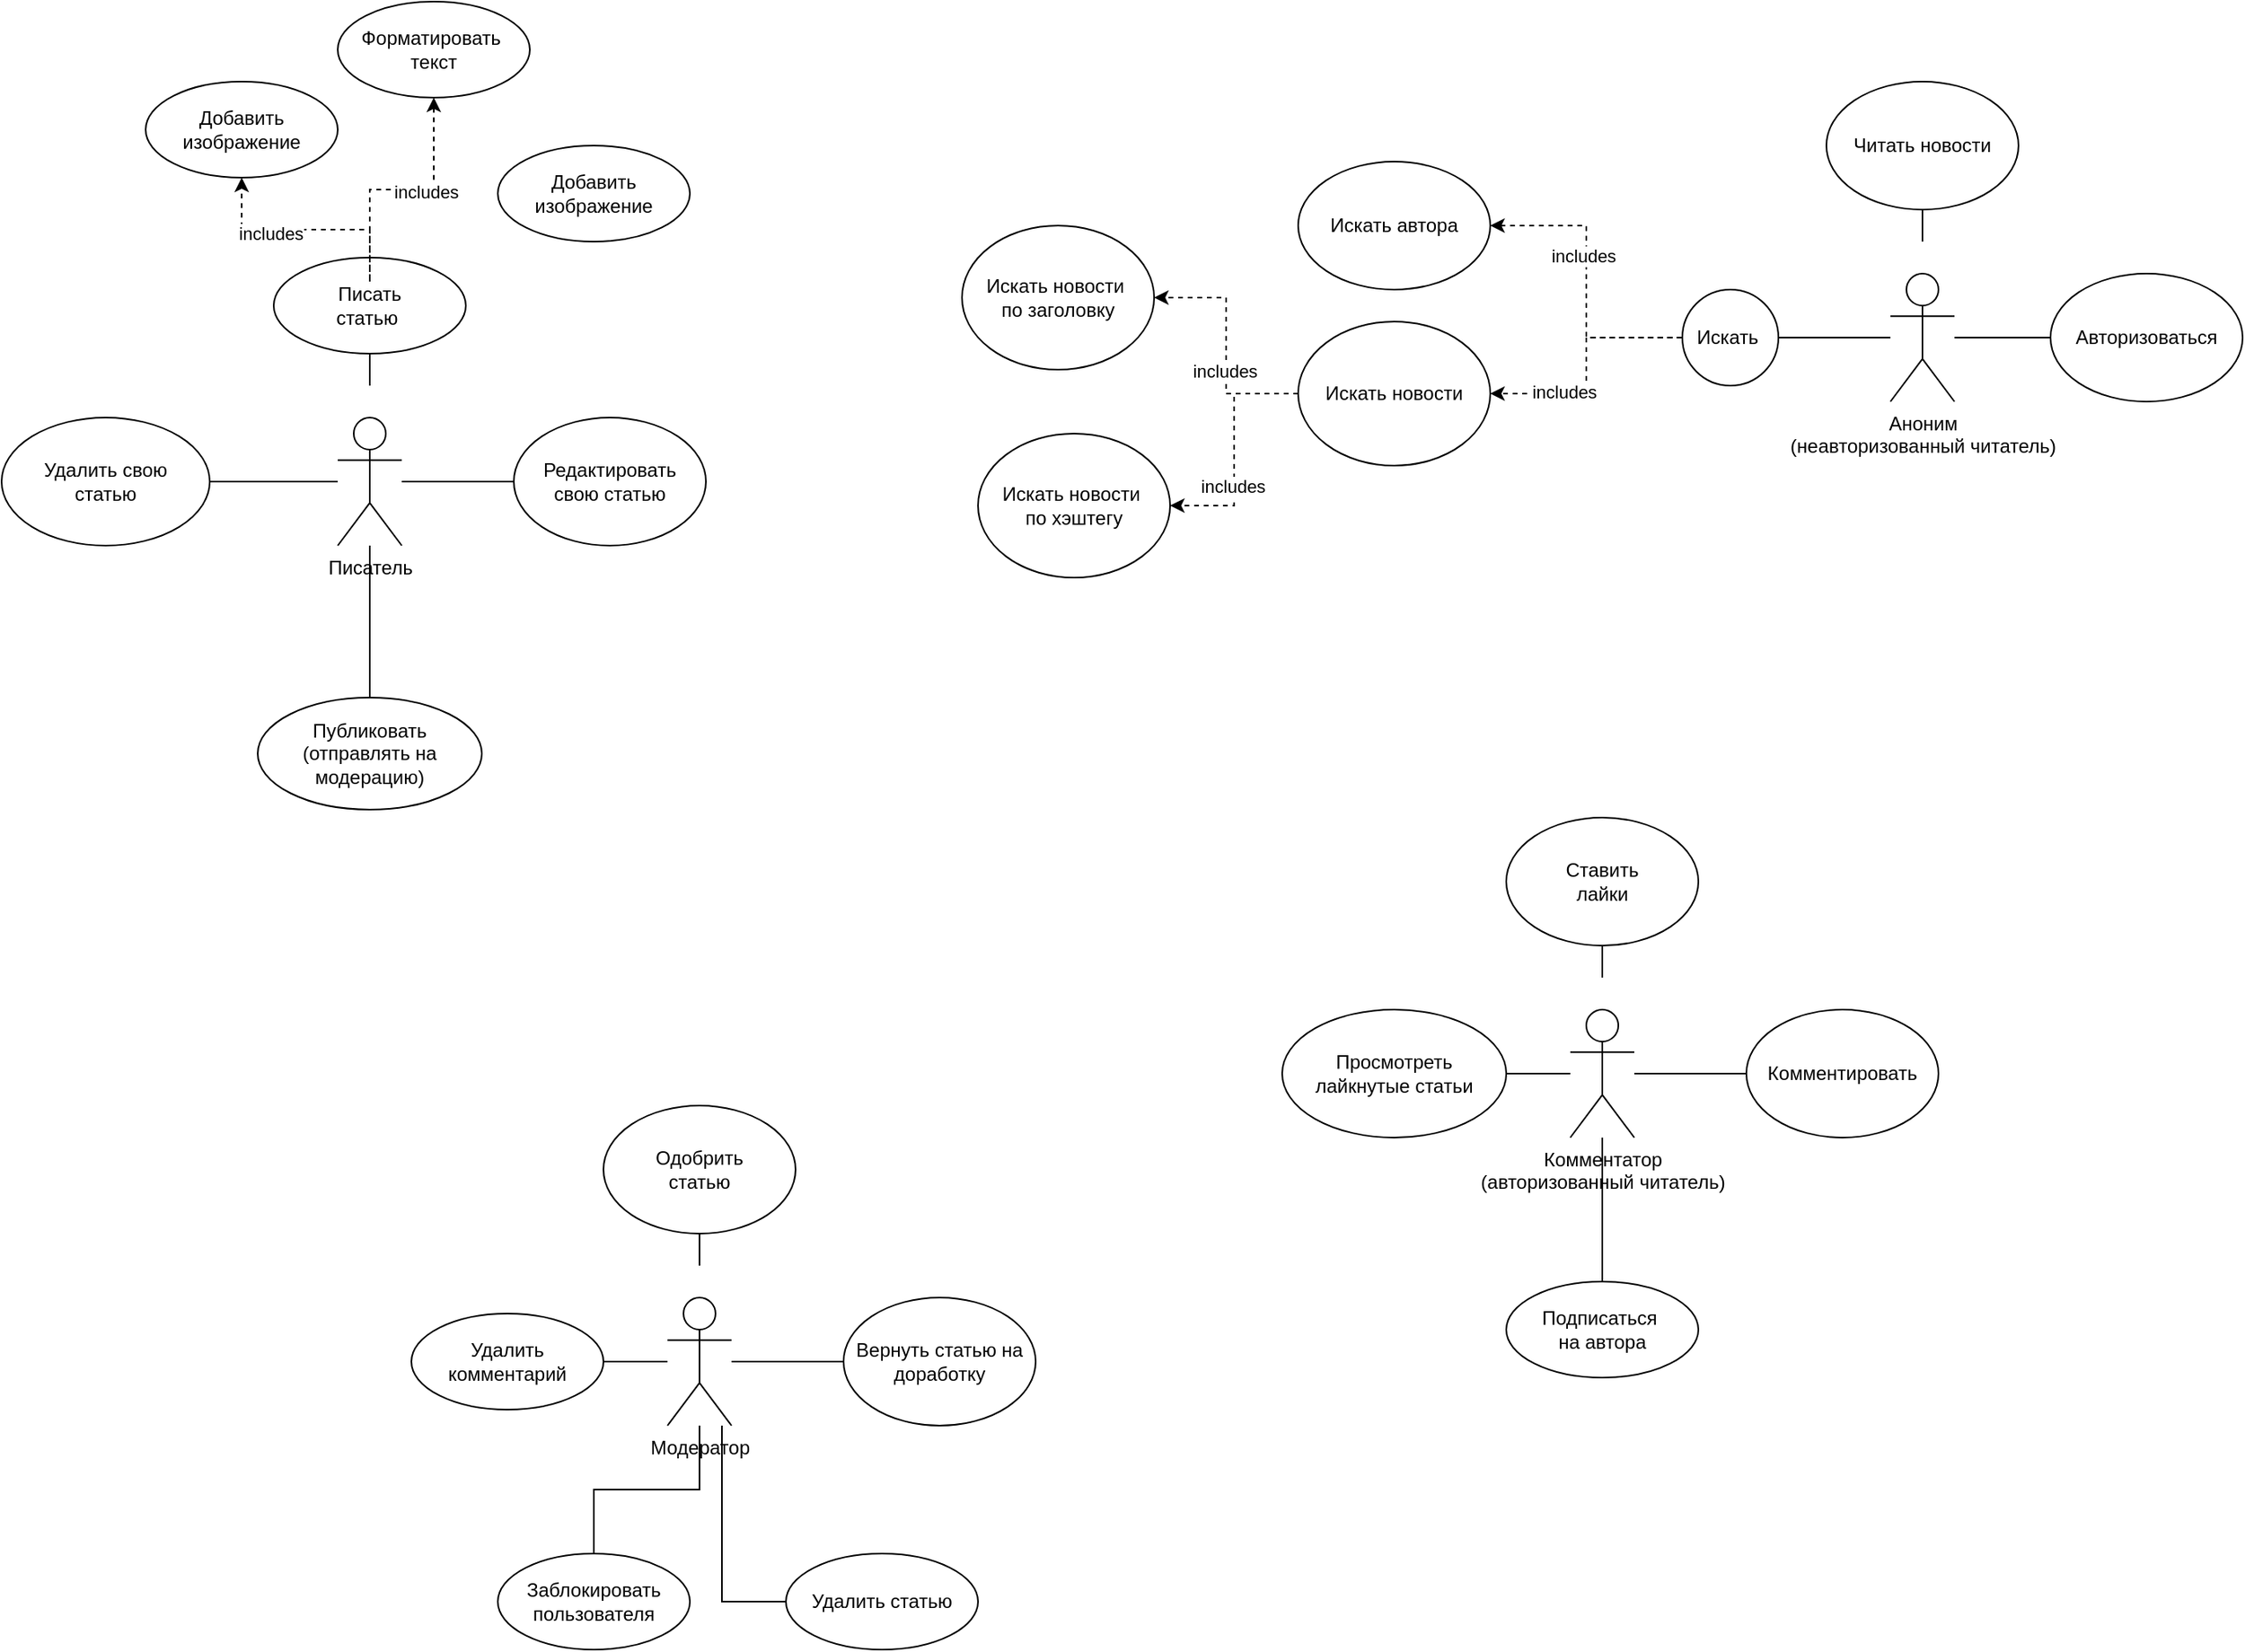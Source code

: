 <mxfile version="20.3.0" type="github">
  <diagram id="75vvSjuyPExEmgrXF6YK" name="Страница 1">
    <mxGraphModel dx="3903" dy="794" grid="1" gridSize="10" guides="1" tooltips="1" connect="1" arrows="1" fold="1" page="1" pageScale="1" pageWidth="827" pageHeight="1169" math="0" shadow="0">
      <root>
        <mxCell id="0" />
        <mxCell id="1" parent="0" />
        <mxCell id="i-rLEYxNE8JiVRypy1al-12" value="Читать новости" style="ellipse;whiteSpace=wrap;html=1;" parent="1" vertex="1">
          <mxGeometry x="-1160" y="120" width="120" height="80" as="geometry" />
        </mxCell>
        <mxCell id="i-rLEYxNE8JiVRypy1al-14" value="Аноним &lt;br&gt;(неавторизованный читатель)" style="shape=umlActor;verticalLabelPosition=bottom;verticalAlign=top;html=1;outlineConnect=0;" parent="1" vertex="1">
          <mxGeometry x="-1120" y="240" width="40" height="80" as="geometry" />
        </mxCell>
        <mxCell id="0I-pgiTPPHatdXtSDhYo-31" value="" style="edgeStyle=orthogonalEdgeStyle;rounded=0;orthogonalLoop=1;jettySize=auto;html=1;strokeColor=default;endArrow=none;endFill=0;" edge="1" parent="1" source="i-rLEYxNE8JiVRypy1al-17" target="i-rLEYxNE8JiVRypy1al-14">
          <mxGeometry relative="1" as="geometry" />
        </mxCell>
        <mxCell id="0I-pgiTPPHatdXtSDhYo-58" value="" style="edgeStyle=orthogonalEdgeStyle;rounded=0;orthogonalLoop=1;jettySize=auto;html=1;strokeColor=default;endArrow=classic;endFill=1;dashed=1;" edge="1" parent="1" source="i-rLEYxNE8JiVRypy1al-17" target="0I-pgiTPPHatdXtSDhYo-57">
          <mxGeometry relative="1" as="geometry" />
        </mxCell>
        <mxCell id="0I-pgiTPPHatdXtSDhYo-73" value="includes" style="edgeLabel;html=1;align=center;verticalAlign=middle;resizable=0;points=[];" vertex="1" connectable="0" parent="0I-pgiTPPHatdXtSDhYo-58">
          <mxGeometry x="0.406" y="-1" relative="1" as="geometry">
            <mxPoint as="offset" />
          </mxGeometry>
        </mxCell>
        <mxCell id="i-rLEYxNE8JiVRypy1al-17" value="Искать&amp;nbsp;" style="ellipse;whiteSpace=wrap;html=1;" parent="1" vertex="1">
          <mxGeometry x="-1250" y="250" width="60" height="60" as="geometry" />
        </mxCell>
        <mxCell id="0I-pgiTPPHatdXtSDhYo-32" value="" style="edgeStyle=orthogonalEdgeStyle;rounded=0;orthogonalLoop=1;jettySize=auto;html=1;strokeColor=default;endArrow=none;endFill=0;" edge="1" parent="1" source="i-rLEYxNE8JiVRypy1al-19" target="i-rLEYxNE8JiVRypy1al-14">
          <mxGeometry relative="1" as="geometry" />
        </mxCell>
        <mxCell id="i-rLEYxNE8JiVRypy1al-19" value="Авторизоваться" style="ellipse;whiteSpace=wrap;html=1;" parent="1" vertex="1">
          <mxGeometry x="-1020" y="240" width="120" height="80" as="geometry" />
        </mxCell>
        <mxCell id="i-rLEYxNE8JiVRypy1al-24" value="" style="endArrow=none;html=1;rounded=0;entryX=0.5;entryY=1;entryDx=0;entryDy=0;" parent="1" target="i-rLEYxNE8JiVRypy1al-12" edge="1">
          <mxGeometry width="50" height="50" relative="1" as="geometry">
            <mxPoint x="-1100" y="220" as="sourcePoint" />
            <mxPoint x="-680" y="270" as="targetPoint" />
          </mxGeometry>
        </mxCell>
        <mxCell id="0I-pgiTPPHatdXtSDhYo-1" value="" style="ellipse;whiteSpace=wrap;html=1;" vertex="1" parent="1">
          <mxGeometry x="-1360" y="580" width="120" height="80" as="geometry" />
        </mxCell>
        <mxCell id="0I-pgiTPPHatdXtSDhYo-2" value="Ставить лайки" style="text;html=1;strokeColor=none;fillColor=none;align=center;verticalAlign=middle;whiteSpace=wrap;rounded=0;" vertex="1" parent="1">
          <mxGeometry x="-1330" y="605" width="60" height="30" as="geometry" />
        </mxCell>
        <mxCell id="0I-pgiTPPHatdXtSDhYo-47" value="" style="edgeStyle=orthogonalEdgeStyle;rounded=0;orthogonalLoop=1;jettySize=auto;html=1;strokeColor=default;endArrow=none;endFill=0;" edge="1" parent="1" source="0I-pgiTPPHatdXtSDhYo-3" target="0I-pgiTPPHatdXtSDhYo-46">
          <mxGeometry relative="1" as="geometry" />
        </mxCell>
        <mxCell id="0I-pgiTPPHatdXtSDhYo-49" value="" style="edgeStyle=orthogonalEdgeStyle;rounded=0;orthogonalLoop=1;jettySize=auto;html=1;strokeColor=default;endArrow=none;endFill=0;" edge="1" parent="1" source="0I-pgiTPPHatdXtSDhYo-3" target="0I-pgiTPPHatdXtSDhYo-48">
          <mxGeometry relative="1" as="geometry" />
        </mxCell>
        <mxCell id="0I-pgiTPPHatdXtSDhYo-3" value="Комментатор &lt;br&gt;(авторизованный читатель)" style="shape=umlActor;verticalLabelPosition=bottom;verticalAlign=top;html=1;outlineConnect=0;" vertex="1" parent="1">
          <mxGeometry x="-1320" y="700" width="40" height="80" as="geometry" />
        </mxCell>
        <mxCell id="0I-pgiTPPHatdXtSDhYo-33" value="" style="edgeStyle=orthogonalEdgeStyle;rounded=0;orthogonalLoop=1;jettySize=auto;html=1;strokeColor=default;endArrow=none;endFill=0;" edge="1" parent="1" source="0I-pgiTPPHatdXtSDhYo-6" target="0I-pgiTPPHatdXtSDhYo-3">
          <mxGeometry relative="1" as="geometry" />
        </mxCell>
        <mxCell id="0I-pgiTPPHatdXtSDhYo-6" value="Комментировать" style="ellipse;whiteSpace=wrap;html=1;" vertex="1" parent="1">
          <mxGeometry x="-1210" y="700" width="120" height="80" as="geometry" />
        </mxCell>
        <mxCell id="0I-pgiTPPHatdXtSDhYo-10" value="" style="endArrow=none;html=1;rounded=0;entryX=0.5;entryY=1;entryDx=0;entryDy=0;" edge="1" parent="1" target="0I-pgiTPPHatdXtSDhYo-1">
          <mxGeometry width="50" height="50" relative="1" as="geometry">
            <mxPoint x="-1300" y="680" as="sourcePoint" />
            <mxPoint x="-880" y="730" as="targetPoint" />
          </mxGeometry>
        </mxCell>
        <mxCell id="0I-pgiTPPHatdXtSDhYo-12" value="" style="ellipse;whiteSpace=wrap;html=1;" vertex="1" parent="1">
          <mxGeometry x="-2130" y="230" width="120" height="60" as="geometry" />
        </mxCell>
        <mxCell id="0I-pgiTPPHatdXtSDhYo-51" value="" style="edgeStyle=orthogonalEdgeStyle;rounded=0;orthogonalLoop=1;jettySize=auto;html=1;strokeColor=default;endArrow=classic;endFill=1;dashed=1;" edge="1" parent="1" source="0I-pgiTPPHatdXtSDhYo-13" target="0I-pgiTPPHatdXtSDhYo-50">
          <mxGeometry relative="1" as="geometry" />
        </mxCell>
        <mxCell id="0I-pgiTPPHatdXtSDhYo-54" value="includes" style="edgeLabel;html=1;align=center;verticalAlign=middle;resizable=0;points=[];" vertex="1" connectable="0" parent="0I-pgiTPPHatdXtSDhYo-51">
          <mxGeometry x="0.303" y="2" relative="1" as="geometry">
            <mxPoint as="offset" />
          </mxGeometry>
        </mxCell>
        <mxCell id="0I-pgiTPPHatdXtSDhYo-13" value="Писать статью&amp;nbsp;" style="text;html=1;strokeColor=none;fillColor=none;align=center;verticalAlign=middle;whiteSpace=wrap;rounded=0;" vertex="1" parent="1">
          <mxGeometry x="-2100" y="245" width="60" height="30" as="geometry" />
        </mxCell>
        <mxCell id="0I-pgiTPPHatdXtSDhYo-24" value="" style="edgeStyle=orthogonalEdgeStyle;rounded=0;orthogonalLoop=1;jettySize=auto;html=1;strokeColor=default;endArrow=none;endFill=0;" edge="1" parent="1" source="0I-pgiTPPHatdXtSDhYo-14" target="0I-pgiTPPHatdXtSDhYo-21">
          <mxGeometry relative="1" as="geometry" />
        </mxCell>
        <mxCell id="0I-pgiTPPHatdXtSDhYo-30" value="" style="edgeStyle=orthogonalEdgeStyle;rounded=0;orthogonalLoop=1;jettySize=auto;html=1;strokeColor=default;endArrow=none;endFill=0;" edge="1" parent="1" source="0I-pgiTPPHatdXtSDhYo-14" target="0I-pgiTPPHatdXtSDhYo-29">
          <mxGeometry relative="1" as="geometry" />
        </mxCell>
        <mxCell id="0I-pgiTPPHatdXtSDhYo-14" value="Писатель" style="shape=umlActor;verticalLabelPosition=bottom;verticalAlign=top;html=1;outlineConnect=0;" vertex="1" parent="1">
          <mxGeometry x="-2090" y="330" width="40" height="80" as="geometry" />
        </mxCell>
        <mxCell id="0I-pgiTPPHatdXtSDhYo-28" value="" style="edgeStyle=orthogonalEdgeStyle;rounded=0;orthogonalLoop=1;jettySize=auto;html=1;strokeColor=default;endArrow=none;endFill=0;" edge="1" parent="1" source="0I-pgiTPPHatdXtSDhYo-15" target="0I-pgiTPPHatdXtSDhYo-14">
          <mxGeometry relative="1" as="geometry" />
        </mxCell>
        <mxCell id="0I-pgiTPPHatdXtSDhYo-15" value="Редактировать&lt;br&gt;свою статью" style="ellipse;whiteSpace=wrap;html=1;" vertex="1" parent="1">
          <mxGeometry x="-1980" y="330" width="120" height="80" as="geometry" />
        </mxCell>
        <mxCell id="0I-pgiTPPHatdXtSDhYo-18" value="" style="endArrow=none;html=1;rounded=0;entryX=0.5;entryY=1;entryDx=0;entryDy=0;" edge="1" parent="1" target="0I-pgiTPPHatdXtSDhYo-12">
          <mxGeometry width="50" height="50" relative="1" as="geometry">
            <mxPoint x="-2070" y="310" as="sourcePoint" />
            <mxPoint x="-1650" y="360" as="targetPoint" />
          </mxGeometry>
        </mxCell>
        <mxCell id="0I-pgiTPPHatdXtSDhYo-21" value="Удалить свою &lt;br&gt;статью" style="ellipse;whiteSpace=wrap;html=1;verticalAlign=middle;align=center;" vertex="1" parent="1">
          <mxGeometry x="-2300" y="330" width="130" height="80" as="geometry" />
        </mxCell>
        <mxCell id="0I-pgiTPPHatdXtSDhYo-29" value="Публиковать (отправлять на модерацию)" style="ellipse;whiteSpace=wrap;html=1;verticalAlign=middle;" vertex="1" parent="1">
          <mxGeometry x="-2140" y="505" width="140" height="70" as="geometry" />
        </mxCell>
        <mxCell id="0I-pgiTPPHatdXtSDhYo-34" value="Одобрить &lt;br&gt;статью" style="ellipse;whiteSpace=wrap;html=1;" vertex="1" parent="1">
          <mxGeometry x="-1924" y="760" width="120" height="80" as="geometry" />
        </mxCell>
        <mxCell id="0I-pgiTPPHatdXtSDhYo-41" value="" style="edgeStyle=orthogonalEdgeStyle;rounded=0;orthogonalLoop=1;jettySize=auto;html=1;strokeColor=default;endArrow=none;endFill=0;" edge="1" parent="1" source="0I-pgiTPPHatdXtSDhYo-36" target="0I-pgiTPPHatdXtSDhYo-40">
          <mxGeometry relative="1" as="geometry" />
        </mxCell>
        <mxCell id="0I-pgiTPPHatdXtSDhYo-43" value="" style="edgeStyle=orthogonalEdgeStyle;rounded=0;orthogonalLoop=1;jettySize=auto;html=1;strokeColor=default;endArrow=none;endFill=0;" edge="1" parent="1" source="0I-pgiTPPHatdXtSDhYo-36" target="0I-pgiTPPHatdXtSDhYo-42">
          <mxGeometry relative="1" as="geometry" />
        </mxCell>
        <mxCell id="0I-pgiTPPHatdXtSDhYo-36" value="Модератор" style="shape=umlActor;verticalLabelPosition=bottom;verticalAlign=top;html=1;outlineConnect=0;" vertex="1" parent="1">
          <mxGeometry x="-1884" y="880" width="40" height="80" as="geometry" />
        </mxCell>
        <mxCell id="0I-pgiTPPHatdXtSDhYo-37" value="" style="edgeStyle=orthogonalEdgeStyle;rounded=0;orthogonalLoop=1;jettySize=auto;html=1;strokeColor=default;endArrow=none;endFill=0;" edge="1" parent="1" source="0I-pgiTPPHatdXtSDhYo-38" target="0I-pgiTPPHatdXtSDhYo-36">
          <mxGeometry relative="1" as="geometry" />
        </mxCell>
        <mxCell id="0I-pgiTPPHatdXtSDhYo-38" value="Вернуть статью на доработку" style="ellipse;whiteSpace=wrap;html=1;" vertex="1" parent="1">
          <mxGeometry x="-1774" y="880" width="120" height="80" as="geometry" />
        </mxCell>
        <mxCell id="0I-pgiTPPHatdXtSDhYo-39" value="" style="endArrow=none;html=1;rounded=0;entryX=0.5;entryY=1;entryDx=0;entryDy=0;" edge="1" parent="1" target="0I-pgiTPPHatdXtSDhYo-34">
          <mxGeometry width="50" height="50" relative="1" as="geometry">
            <mxPoint x="-1864" y="860" as="sourcePoint" />
            <mxPoint x="-1444" y="910" as="targetPoint" />
          </mxGeometry>
        </mxCell>
        <mxCell id="0I-pgiTPPHatdXtSDhYo-40" value="Удалить комментарий" style="ellipse;whiteSpace=wrap;html=1;verticalAlign=middle;" vertex="1" parent="1">
          <mxGeometry x="-2044" y="890" width="120" height="60" as="geometry" />
        </mxCell>
        <mxCell id="0I-pgiTPPHatdXtSDhYo-42" value="Заблокировать пользователя" style="ellipse;whiteSpace=wrap;html=1;verticalAlign=middle;" vertex="1" parent="1">
          <mxGeometry x="-1990" y="1040" width="120" height="60" as="geometry" />
        </mxCell>
        <mxCell id="0I-pgiTPPHatdXtSDhYo-45" value="" style="edgeStyle=orthogonalEdgeStyle;rounded=0;orthogonalLoop=1;jettySize=auto;html=1;strokeColor=default;endArrow=none;endFill=0;" edge="1" parent="1" source="0I-pgiTPPHatdXtSDhYo-44" target="0I-pgiTPPHatdXtSDhYo-36">
          <mxGeometry relative="1" as="geometry">
            <Array as="points">
              <mxPoint x="-1850" y="1070" />
            </Array>
          </mxGeometry>
        </mxCell>
        <mxCell id="0I-pgiTPPHatdXtSDhYo-44" value="Удалить статью" style="ellipse;whiteSpace=wrap;html=1;verticalAlign=middle;" vertex="1" parent="1">
          <mxGeometry x="-1810" y="1040" width="120" height="60" as="geometry" />
        </mxCell>
        <mxCell id="0I-pgiTPPHatdXtSDhYo-46" value="Просмотреть &lt;br&gt;лайкнутые статьи" style="ellipse;whiteSpace=wrap;html=1;verticalAlign=middle;" vertex="1" parent="1">
          <mxGeometry x="-1500" y="700" width="140" height="80" as="geometry" />
        </mxCell>
        <mxCell id="0I-pgiTPPHatdXtSDhYo-48" value="Подписаться&amp;nbsp;&lt;br&gt;на автора" style="ellipse;whiteSpace=wrap;html=1;verticalAlign=middle;" vertex="1" parent="1">
          <mxGeometry x="-1360" y="870" width="120" height="60" as="geometry" />
        </mxCell>
        <mxCell id="0I-pgiTPPHatdXtSDhYo-50" value="Добавить изображение" style="ellipse;whiteSpace=wrap;html=1;" vertex="1" parent="1">
          <mxGeometry x="-2210" y="120" width="120" height="60" as="geometry" />
        </mxCell>
        <mxCell id="0I-pgiTPPHatdXtSDhYo-53" value="" style="edgeStyle=orthogonalEdgeStyle;rounded=0;orthogonalLoop=1;jettySize=auto;html=1;strokeColor=default;endArrow=none;endFill=0;dashed=1;startArrow=classic;startFill=1;" edge="1" parent="1" source="0I-pgiTPPHatdXtSDhYo-52" target="0I-pgiTPPHatdXtSDhYo-13">
          <mxGeometry relative="1" as="geometry" />
        </mxCell>
        <mxCell id="0I-pgiTPPHatdXtSDhYo-55" value="includes" style="edgeLabel;html=1;align=center;verticalAlign=middle;resizable=0;points=[];" vertex="1" connectable="0" parent="0I-pgiTPPHatdXtSDhYo-53">
          <mxGeometry x="-0.181" y="1" relative="1" as="geometry">
            <mxPoint x="1" as="offset" />
          </mxGeometry>
        </mxCell>
        <mxCell id="0I-pgiTPPHatdXtSDhYo-52" value="Форматировать&amp;nbsp;&lt;br&gt;текст" style="ellipse;whiteSpace=wrap;html=1;" vertex="1" parent="1">
          <mxGeometry x="-2090" y="70" width="120" height="60" as="geometry" />
        </mxCell>
        <mxCell id="0I-pgiTPPHatdXtSDhYo-56" value="Добавить изображение" style="ellipse;whiteSpace=wrap;html=1;" vertex="1" parent="1">
          <mxGeometry x="-1990" y="160" width="120" height="60" as="geometry" />
        </mxCell>
        <mxCell id="0I-pgiTPPHatdXtSDhYo-68" value="" style="edgeStyle=orthogonalEdgeStyle;rounded=0;orthogonalLoop=1;jettySize=auto;html=1;strokeColor=default;endArrow=classic;endFill=1;dashed=1;" edge="1" parent="1" source="0I-pgiTPPHatdXtSDhYo-57" target="0I-pgiTPPHatdXtSDhYo-67">
          <mxGeometry relative="1" as="geometry" />
        </mxCell>
        <mxCell id="0I-pgiTPPHatdXtSDhYo-74" value="includes" style="edgeLabel;html=1;align=center;verticalAlign=middle;resizable=0;points=[];" vertex="1" connectable="0" parent="0I-pgiTPPHatdXtSDhYo-68">
          <mxGeometry x="-0.215" y="1" relative="1" as="geometry">
            <mxPoint as="offset" />
          </mxGeometry>
        </mxCell>
        <mxCell id="0I-pgiTPPHatdXtSDhYo-77" value="" style="edgeStyle=orthogonalEdgeStyle;rounded=0;orthogonalLoop=1;jettySize=auto;html=1;dashed=1;strokeColor=default;endArrow=classic;endFill=1;" edge="1" parent="1" source="0I-pgiTPPHatdXtSDhYo-57" target="0I-pgiTPPHatdXtSDhYo-69">
          <mxGeometry relative="1" as="geometry">
            <mxPoint x="-1430" y="440" as="targetPoint" />
          </mxGeometry>
        </mxCell>
        <mxCell id="0I-pgiTPPHatdXtSDhYo-78" value="includes" style="edgeLabel;html=1;align=center;verticalAlign=middle;resizable=0;points=[];" vertex="1" connectable="0" parent="0I-pgiTPPHatdXtSDhYo-77">
          <mxGeometry x="0.307" y="-1" relative="1" as="geometry">
            <mxPoint as="offset" />
          </mxGeometry>
        </mxCell>
        <mxCell id="0I-pgiTPPHatdXtSDhYo-57" value="Искать новости" style="ellipse;whiteSpace=wrap;html=1;" vertex="1" parent="1">
          <mxGeometry x="-1490" y="270" width="120" height="90" as="geometry" />
        </mxCell>
        <mxCell id="0I-pgiTPPHatdXtSDhYo-64" value="" style="edgeStyle=orthogonalEdgeStyle;rounded=0;orthogonalLoop=1;jettySize=auto;html=1;strokeColor=default;endArrow=none;endFill=0;entryX=0;entryY=0.5;entryDx=0;entryDy=0;dashed=1;startArrow=classic;startFill=1;" edge="1" parent="1" source="0I-pgiTPPHatdXtSDhYo-61" target="i-rLEYxNE8JiVRypy1al-17">
          <mxGeometry relative="1" as="geometry">
            <mxPoint x="-1280" y="170" as="targetPoint" />
          </mxGeometry>
        </mxCell>
        <mxCell id="0I-pgiTPPHatdXtSDhYo-72" value="includes" style="edgeLabel;html=1;align=center;verticalAlign=middle;resizable=0;points=[];" vertex="1" connectable="0" parent="0I-pgiTPPHatdXtSDhYo-64">
          <mxGeometry x="-0.168" y="-2" relative="1" as="geometry">
            <mxPoint as="offset" />
          </mxGeometry>
        </mxCell>
        <mxCell id="0I-pgiTPPHatdXtSDhYo-61" value="Искать автора" style="ellipse;whiteSpace=wrap;html=1;" vertex="1" parent="1">
          <mxGeometry x="-1490" y="170" width="120" height="80" as="geometry" />
        </mxCell>
        <mxCell id="0I-pgiTPPHatdXtSDhYo-67" value="Искать новости&amp;nbsp;&lt;br&gt;по заголовку" style="ellipse;whiteSpace=wrap;html=1;" vertex="1" parent="1">
          <mxGeometry x="-1700" y="210" width="120" height="90" as="geometry" />
        </mxCell>
        <mxCell id="0I-pgiTPPHatdXtSDhYo-69" value="Искать новости&amp;nbsp;&lt;br&gt;по хэштегу" style="ellipse;whiteSpace=wrap;html=1;" vertex="1" parent="1">
          <mxGeometry x="-1690" y="340" width="120" height="90" as="geometry" />
        </mxCell>
      </root>
    </mxGraphModel>
  </diagram>
</mxfile>
